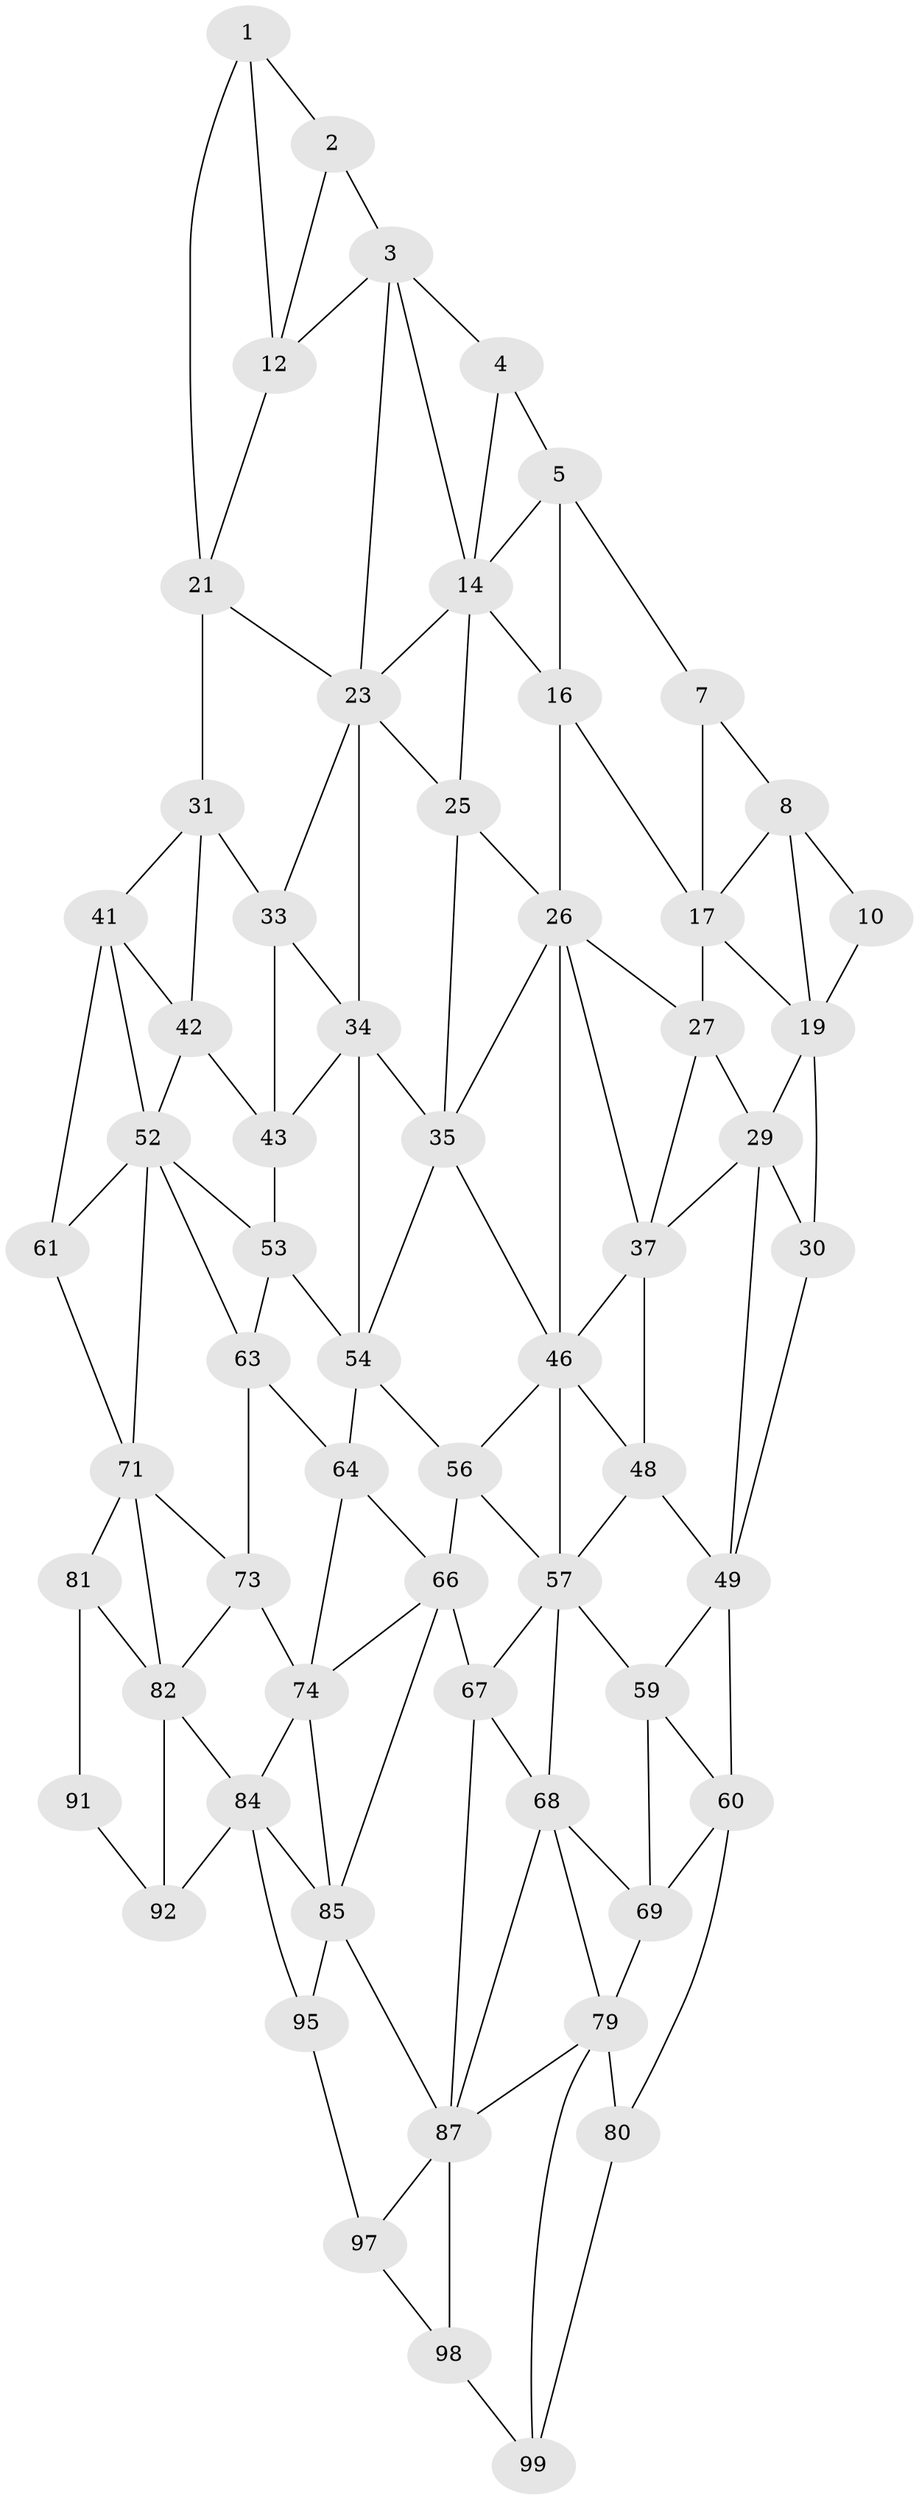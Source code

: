 // original degree distribution, {2: 0.04, 3: 0.32, 4: 0.64}
// Generated by graph-tools (version 1.1) at 2025/38/02/21/25 10:38:56]
// undirected, 61 vertices, 129 edges
graph export_dot {
graph [start="1"]
  node [color=gray90,style=filled];
  1 [super="+11"];
  2;
  3 [super="+13"];
  4;
  5 [super="+6"];
  7;
  8 [super="+9"];
  10;
  12;
  14 [super="+15"];
  16;
  17 [super="+18"];
  19 [super="+20"];
  21 [super="+22"];
  23 [super="+24"];
  25;
  26 [super="+36"];
  27 [super="+28"];
  29 [super="+39"];
  30 [super="+40"];
  31 [super="+32"];
  33;
  34 [super="+44"];
  35 [super="+45"];
  37 [super="+38"];
  41 [super="+51"];
  42;
  43;
  46 [super="+47"];
  48;
  49 [super="+50"];
  52 [super="+62"];
  53;
  54 [super="+55"];
  56;
  57 [super="+58"];
  59;
  60 [super="+70"];
  61;
  63;
  64 [super="+65"];
  66 [super="+76"];
  67 [super="+77"];
  68 [super="+78"];
  69;
  71 [super="+72"];
  73;
  74 [super="+75"];
  79 [super="+89"];
  80 [super="+90"];
  81;
  82 [super="+83"];
  84 [super="+94"];
  85 [super="+86"];
  87 [super="+88"];
  91;
  92 [super="+93"];
  95 [super="+96"];
  97;
  98;
  99 [super="+100"];
  1 -- 2;
  1 -- 12;
  1 -- 21;
  2 -- 12;
  2 -- 3;
  3 -- 4;
  3 -- 12;
  3 -- 14;
  3 -- 23;
  4 -- 14;
  4 -- 5;
  5 -- 14;
  5 -- 16;
  5 -- 7;
  7 -- 17;
  7 -- 8;
  8 -- 17;
  8 -- 10;
  8 -- 19;
  10 -- 19;
  12 -- 21;
  14 -- 23;
  14 -- 16;
  14 -- 25;
  16 -- 26;
  16 -- 17;
  17 -- 27 [weight=2];
  17 -- 19;
  19 -- 29;
  19 -- 30;
  21 -- 31 [weight=2];
  21 -- 23;
  23 -- 33;
  23 -- 25;
  23 -- 34;
  25 -- 35;
  25 -- 26;
  26 -- 27;
  26 -- 35;
  26 -- 37;
  26 -- 46;
  27 -- 37 [weight=2];
  27 -- 29;
  29 -- 30 [weight=2];
  29 -- 49;
  29 -- 37;
  30 -- 49;
  31 -- 41;
  31 -- 33;
  31 -- 42;
  33 -- 43;
  33 -- 34;
  34 -- 35 [weight=2];
  34 -- 43;
  34 -- 54;
  35 -- 46;
  35 -- 54;
  37 -- 48;
  37 -- 46;
  41 -- 42;
  41 -- 52;
  41 -- 61;
  42 -- 52;
  42 -- 43;
  43 -- 53;
  46 -- 56;
  46 -- 48;
  46 -- 57;
  48 -- 49;
  48 -- 57;
  49 -- 59;
  49 -- 60;
  52 -- 53;
  52 -- 61;
  52 -- 63;
  52 -- 71;
  53 -- 63;
  53 -- 54;
  54 -- 64 [weight=2];
  54 -- 56;
  56 -- 66;
  56 -- 57;
  57 -- 67;
  57 -- 59;
  57 -- 68;
  59 -- 69;
  59 -- 60;
  60 -- 80;
  60 -- 69;
  61 -- 71;
  63 -- 73;
  63 -- 64;
  64 -- 74 [weight=2];
  64 -- 66;
  66 -- 67 [weight=2];
  66 -- 85;
  66 -- 74;
  67 -- 68 [weight=2];
  67 -- 87;
  68 -- 69;
  68 -- 79;
  68 -- 87;
  69 -- 79;
  71 -- 81;
  71 -- 73;
  71 -- 82;
  73 -- 74;
  73 -- 82;
  74 -- 84;
  74 -- 85;
  79 -- 80 [weight=2];
  79 -- 99;
  79 -- 87;
  80 -- 99;
  81 -- 91;
  81 -- 82;
  82 -- 92 [weight=2];
  82 -- 84;
  84 -- 85;
  84 -- 95;
  84 -- 92;
  85 -- 95 [weight=2];
  85 -- 87;
  87 -- 97;
  87 -- 98;
  91 -- 92;
  95 -- 97;
  97 -- 98;
  98 -- 99;
}
